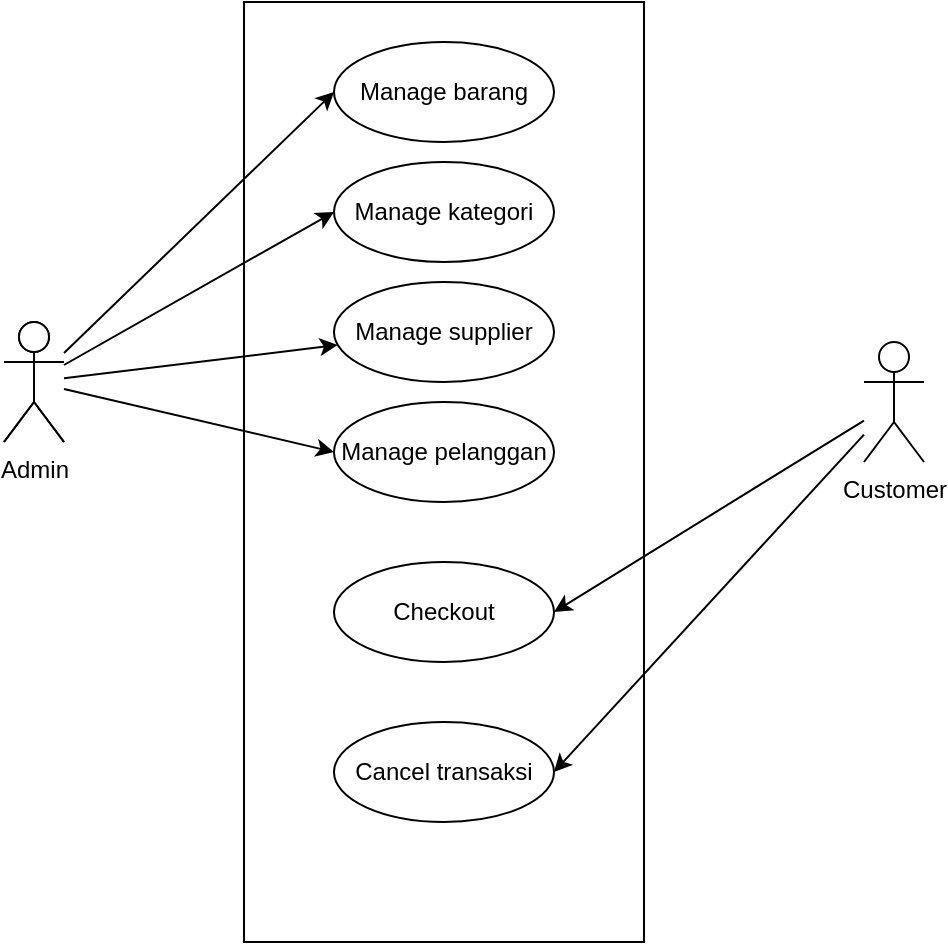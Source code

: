 <mxfile version="17.1.2" type="device"><diagram id="c6WpeNX2vk2Niy9ieiYs" name="Page-1"><mxGraphModel dx="1884" dy="1172" grid="1" gridSize="10" guides="1" tooltips="1" connect="1" arrows="1" fold="1" page="1" pageScale="1" pageWidth="1100" pageHeight="850" math="0" shadow="0"><root><mxCell id="0"/><mxCell id="1" parent="0"/><mxCell id="Rxmg5HnWkWIcIfl4ATyO-8" value="" style="rounded=0;whiteSpace=wrap;html=1;" vertex="1" parent="1"><mxGeometry x="440" y="190" width="200" height="470" as="geometry"/></mxCell><mxCell id="Rxmg5HnWkWIcIfl4ATyO-1" value="Admin" style="shape=umlActor;verticalLabelPosition=bottom;verticalAlign=top;html=1;outlineConnect=0;" vertex="1" parent="1"><mxGeometry x="320" y="350" width="30" height="60" as="geometry"/></mxCell><mxCell id="Rxmg5HnWkWIcIfl4ATyO-14" style="edgeStyle=none;rounded=0;orthogonalLoop=1;jettySize=auto;html=1;" edge="1" parent="1" source="Rxmg5HnWkWIcIfl4ATyO-2" target="Rxmg5HnWkWIcIfl4ATyO-13"><mxGeometry relative="1" as="geometry"/></mxCell><mxCell id="Rxmg5HnWkWIcIfl4ATyO-16" style="edgeStyle=none;rounded=0;orthogonalLoop=1;jettySize=auto;html=1;entryX=0;entryY=0.5;entryDx=0;entryDy=0;" edge="1" parent="1" source="Rxmg5HnWkWIcIfl4ATyO-2" target="Rxmg5HnWkWIcIfl4ATyO-15"><mxGeometry relative="1" as="geometry"/></mxCell><mxCell id="Rxmg5HnWkWIcIfl4ATyO-2" value="" style="shape=umlActor;verticalLabelPosition=bottom;verticalAlign=top;html=1;outlineConnect=0;" vertex="1" parent="1"><mxGeometry x="320" y="350" width="30" height="60" as="geometry"/></mxCell><mxCell id="Rxmg5HnWkWIcIfl4ATyO-18" style="edgeStyle=none;rounded=0;orthogonalLoop=1;jettySize=auto;html=1;entryX=1;entryY=0.5;entryDx=0;entryDy=0;" edge="1" parent="1" source="Rxmg5HnWkWIcIfl4ATyO-5" target="Rxmg5HnWkWIcIfl4ATyO-17"><mxGeometry relative="1" as="geometry"/></mxCell><mxCell id="Rxmg5HnWkWIcIfl4ATyO-21" style="edgeStyle=none;rounded=0;orthogonalLoop=1;jettySize=auto;html=1;entryX=1;entryY=0.5;entryDx=0;entryDy=0;" edge="1" parent="1" source="Rxmg5HnWkWIcIfl4ATyO-5" target="Rxmg5HnWkWIcIfl4ATyO-20"><mxGeometry relative="1" as="geometry"/></mxCell><mxCell id="Rxmg5HnWkWIcIfl4ATyO-5" value="Customer" style="shape=umlActor;verticalLabelPosition=bottom;verticalAlign=top;html=1;outlineConnect=0;" vertex="1" parent="1"><mxGeometry x="750" y="360" width="30" height="60" as="geometry"/></mxCell><mxCell id="Rxmg5HnWkWIcIfl4ATyO-9" value="Manage barang" style="ellipse;whiteSpace=wrap;html=1;" vertex="1" parent="1"><mxGeometry x="485" y="210" width="110" height="50" as="geometry"/></mxCell><mxCell id="Rxmg5HnWkWIcIfl4ATyO-10" style="rounded=0;orthogonalLoop=1;jettySize=auto;html=1;entryX=0;entryY=0.5;entryDx=0;entryDy=0;" edge="1" parent="1" source="Rxmg5HnWkWIcIfl4ATyO-2" target="Rxmg5HnWkWIcIfl4ATyO-9"><mxGeometry relative="1" as="geometry"/></mxCell><mxCell id="Rxmg5HnWkWIcIfl4ATyO-11" value="Manage kategori" style="ellipse;whiteSpace=wrap;html=1;" vertex="1" parent="1"><mxGeometry x="485" y="270" width="110" height="50" as="geometry"/></mxCell><mxCell id="Rxmg5HnWkWIcIfl4ATyO-12" style="edgeStyle=none;rounded=0;orthogonalLoop=1;jettySize=auto;html=1;entryX=0;entryY=0.5;entryDx=0;entryDy=0;" edge="1" parent="1" source="Rxmg5HnWkWIcIfl4ATyO-2" target="Rxmg5HnWkWIcIfl4ATyO-11"><mxGeometry relative="1" as="geometry"/></mxCell><mxCell id="Rxmg5HnWkWIcIfl4ATyO-13" value="Manage supplier" style="ellipse;whiteSpace=wrap;html=1;" vertex="1" parent="1"><mxGeometry x="485" y="330" width="110" height="50" as="geometry"/></mxCell><mxCell id="Rxmg5HnWkWIcIfl4ATyO-15" value="Manage pelanggan" style="ellipse;whiteSpace=wrap;html=1;" vertex="1" parent="1"><mxGeometry x="485" y="390" width="110" height="50" as="geometry"/></mxCell><mxCell id="Rxmg5HnWkWIcIfl4ATyO-17" value="Cancel transaksi" style="ellipse;whiteSpace=wrap;html=1;" vertex="1" parent="1"><mxGeometry x="485" y="550" width="110" height="50" as="geometry"/></mxCell><mxCell id="Rxmg5HnWkWIcIfl4ATyO-20" value="Checkout" style="ellipse;whiteSpace=wrap;html=1;" vertex="1" parent="1"><mxGeometry x="485" y="470" width="110" height="50" as="geometry"/></mxCell></root></mxGraphModel></diagram></mxfile>